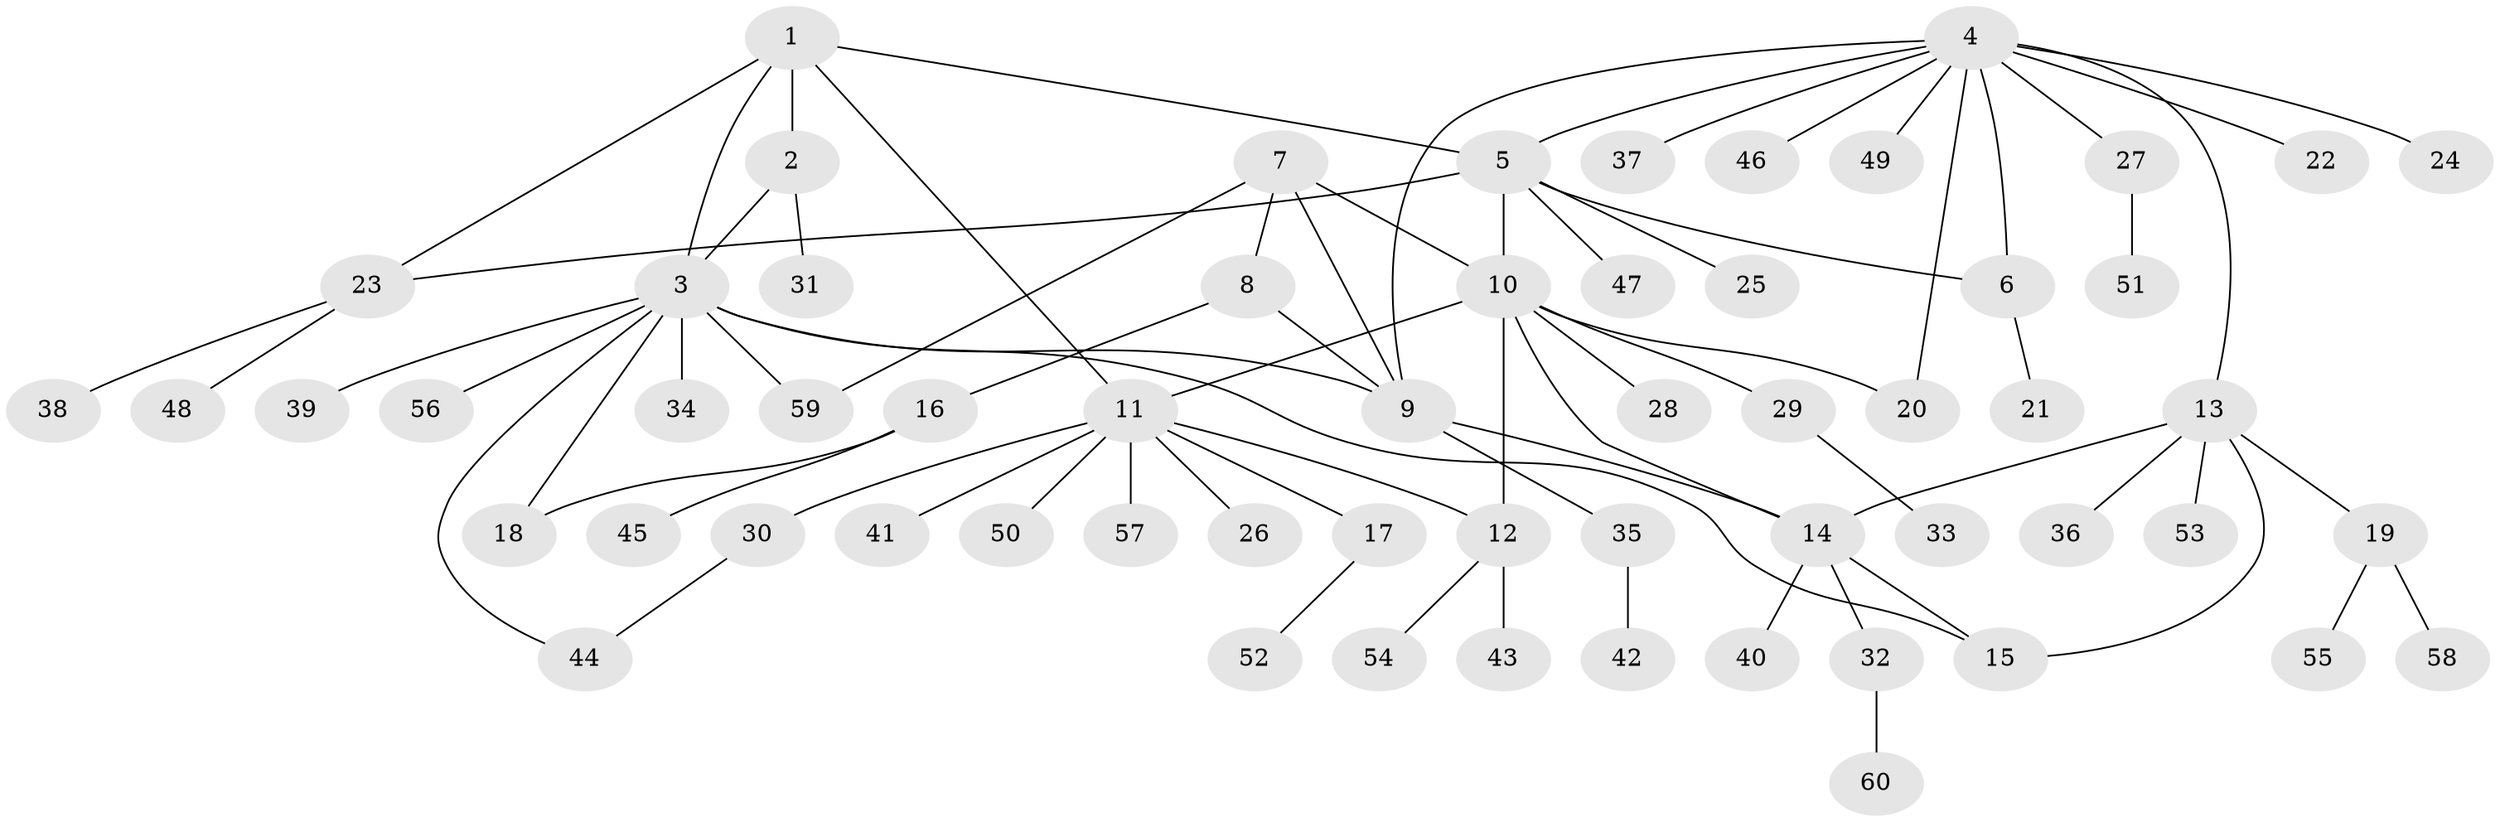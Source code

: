 // coarse degree distribution, {5: 0.047619047619047616, 9: 0.023809523809523808, 11: 0.023809523809523808, 3: 0.07142857142857142, 6: 0.047619047619047616, 7: 0.023809523809523808, 8: 0.023809523809523808, 4: 0.023809523809523808, 2: 0.14285714285714285, 1: 0.5714285714285714}
// Generated by graph-tools (version 1.1) at 2025/42/03/06/25 10:42:15]
// undirected, 60 vertices, 75 edges
graph export_dot {
graph [start="1"]
  node [color=gray90,style=filled];
  1;
  2;
  3;
  4;
  5;
  6;
  7;
  8;
  9;
  10;
  11;
  12;
  13;
  14;
  15;
  16;
  17;
  18;
  19;
  20;
  21;
  22;
  23;
  24;
  25;
  26;
  27;
  28;
  29;
  30;
  31;
  32;
  33;
  34;
  35;
  36;
  37;
  38;
  39;
  40;
  41;
  42;
  43;
  44;
  45;
  46;
  47;
  48;
  49;
  50;
  51;
  52;
  53;
  54;
  55;
  56;
  57;
  58;
  59;
  60;
  1 -- 2;
  1 -- 3;
  1 -- 5;
  1 -- 11;
  1 -- 23;
  2 -- 3;
  2 -- 31;
  3 -- 9;
  3 -- 15;
  3 -- 18;
  3 -- 34;
  3 -- 39;
  3 -- 44;
  3 -- 56;
  3 -- 59;
  4 -- 5;
  4 -- 6;
  4 -- 9;
  4 -- 13;
  4 -- 20;
  4 -- 22;
  4 -- 24;
  4 -- 27;
  4 -- 37;
  4 -- 46;
  4 -- 49;
  5 -- 6;
  5 -- 10;
  5 -- 23;
  5 -- 25;
  5 -- 47;
  6 -- 21;
  7 -- 8;
  7 -- 9;
  7 -- 10;
  7 -- 59;
  8 -- 9;
  8 -- 16;
  9 -- 14;
  9 -- 35;
  10 -- 11;
  10 -- 12;
  10 -- 14;
  10 -- 20;
  10 -- 28;
  10 -- 29;
  11 -- 12;
  11 -- 17;
  11 -- 26;
  11 -- 30;
  11 -- 41;
  11 -- 50;
  11 -- 57;
  12 -- 43;
  12 -- 54;
  13 -- 14;
  13 -- 15;
  13 -- 19;
  13 -- 36;
  13 -- 53;
  14 -- 15;
  14 -- 32;
  14 -- 40;
  16 -- 18;
  16 -- 45;
  17 -- 52;
  19 -- 55;
  19 -- 58;
  23 -- 38;
  23 -- 48;
  27 -- 51;
  29 -- 33;
  30 -- 44;
  32 -- 60;
  35 -- 42;
}
